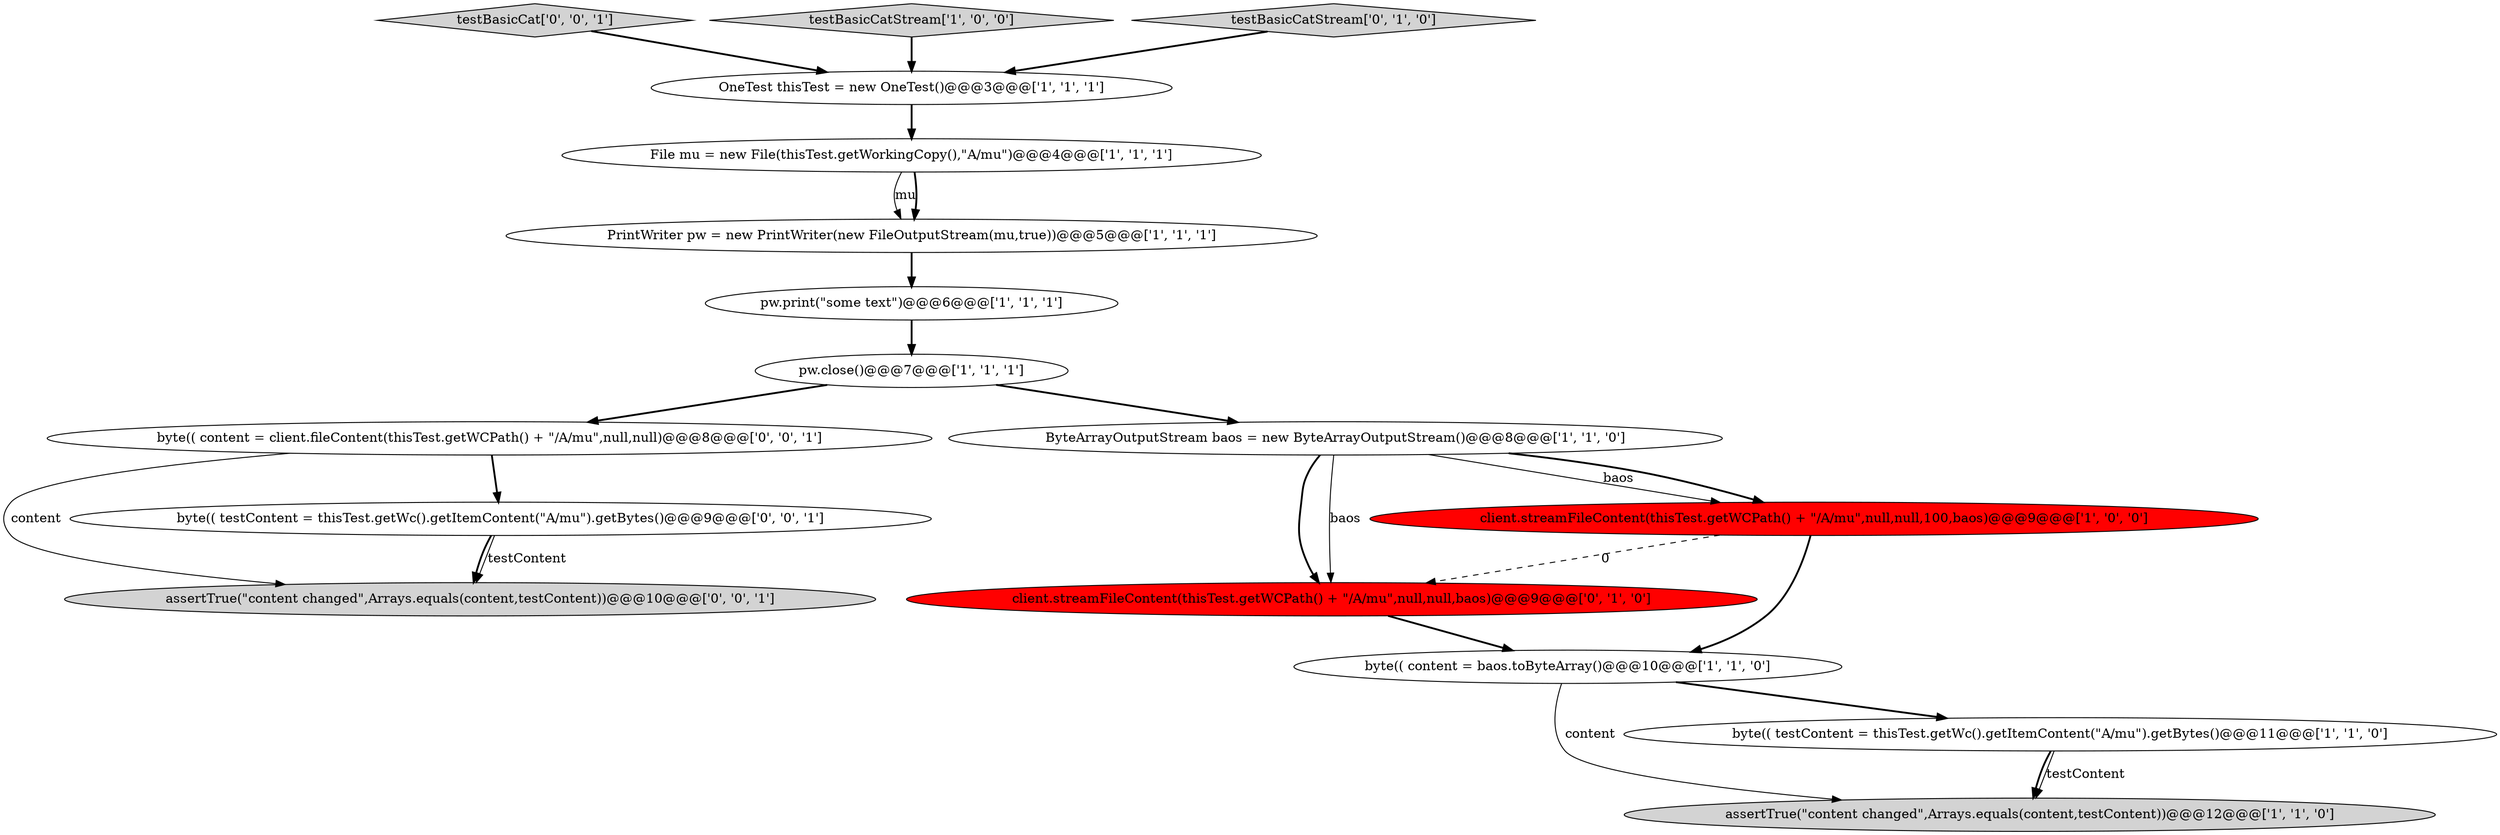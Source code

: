 digraph {
1 [style = filled, label = "pw.close()@@@7@@@['1', '1', '1']", fillcolor = white, shape = ellipse image = "AAA0AAABBB1BBB"];
10 [style = filled, label = "assertTrue(\"content changed\",Arrays.equals(content,testContent))@@@12@@@['1', '1', '0']", fillcolor = lightgray, shape = ellipse image = "AAA0AAABBB1BBB"];
12 [style = filled, label = "client.streamFileContent(thisTest.getWCPath() + \"/A/mu\",null,null,baos)@@@9@@@['0', '1', '0']", fillcolor = red, shape = ellipse image = "AAA1AAABBB2BBB"];
14 [style = filled, label = "byte(( content = client.fileContent(thisTest.getWCPath() + \"/A/mu\",null,null)@@@8@@@['0', '0', '1']", fillcolor = white, shape = ellipse image = "AAA0AAABBB3BBB"];
4 [style = filled, label = "PrintWriter pw = new PrintWriter(new FileOutputStream(mu,true))@@@5@@@['1', '1', '1']", fillcolor = white, shape = ellipse image = "AAA0AAABBB1BBB"];
16 [style = filled, label = "assertTrue(\"content changed\",Arrays.equals(content,testContent))@@@10@@@['0', '0', '1']", fillcolor = lightgray, shape = ellipse image = "AAA0AAABBB3BBB"];
3 [style = filled, label = "byte(( testContent = thisTest.getWc().getItemContent(\"A/mu\").getBytes()@@@11@@@['1', '1', '0']", fillcolor = white, shape = ellipse image = "AAA0AAABBB1BBB"];
7 [style = filled, label = "client.streamFileContent(thisTest.getWCPath() + \"/A/mu\",null,null,100,baos)@@@9@@@['1', '0', '0']", fillcolor = red, shape = ellipse image = "AAA1AAABBB1BBB"];
8 [style = filled, label = "File mu = new File(thisTest.getWorkingCopy(),\"A/mu\")@@@4@@@['1', '1', '1']", fillcolor = white, shape = ellipse image = "AAA0AAABBB1BBB"];
9 [style = filled, label = "OneTest thisTest = new OneTest()@@@3@@@['1', '1', '1']", fillcolor = white, shape = ellipse image = "AAA0AAABBB1BBB"];
13 [style = filled, label = "byte(( testContent = thisTest.getWc().getItemContent(\"A/mu\").getBytes()@@@9@@@['0', '0', '1']", fillcolor = white, shape = ellipse image = "AAA0AAABBB3BBB"];
2 [style = filled, label = "ByteArrayOutputStream baos = new ByteArrayOutputStream()@@@8@@@['1', '1', '0']", fillcolor = white, shape = ellipse image = "AAA0AAABBB1BBB"];
15 [style = filled, label = "testBasicCat['0', '0', '1']", fillcolor = lightgray, shape = diamond image = "AAA0AAABBB3BBB"];
6 [style = filled, label = "byte(( content = baos.toByteArray()@@@10@@@['1', '1', '0']", fillcolor = white, shape = ellipse image = "AAA0AAABBB1BBB"];
5 [style = filled, label = "testBasicCatStream['1', '0', '0']", fillcolor = lightgray, shape = diamond image = "AAA0AAABBB1BBB"];
11 [style = filled, label = "testBasicCatStream['0', '1', '0']", fillcolor = lightgray, shape = diamond image = "AAA0AAABBB2BBB"];
0 [style = filled, label = "pw.print(\"some text\")@@@6@@@['1', '1', '1']", fillcolor = white, shape = ellipse image = "AAA0AAABBB1BBB"];
6->3 [style = bold, label=""];
5->9 [style = bold, label=""];
6->10 [style = solid, label="content"];
9->8 [style = bold, label=""];
12->6 [style = bold, label=""];
11->9 [style = bold, label=""];
13->16 [style = bold, label=""];
2->12 [style = bold, label=""];
4->0 [style = bold, label=""];
2->12 [style = solid, label="baos"];
13->16 [style = solid, label="testContent"];
3->10 [style = bold, label=""];
2->7 [style = solid, label="baos"];
15->9 [style = bold, label=""];
0->1 [style = bold, label=""];
8->4 [style = solid, label="mu"];
7->6 [style = bold, label=""];
7->12 [style = dashed, label="0"];
3->10 [style = solid, label="testContent"];
1->14 [style = bold, label=""];
1->2 [style = bold, label=""];
8->4 [style = bold, label=""];
2->7 [style = bold, label=""];
14->13 [style = bold, label=""];
14->16 [style = solid, label="content"];
}
